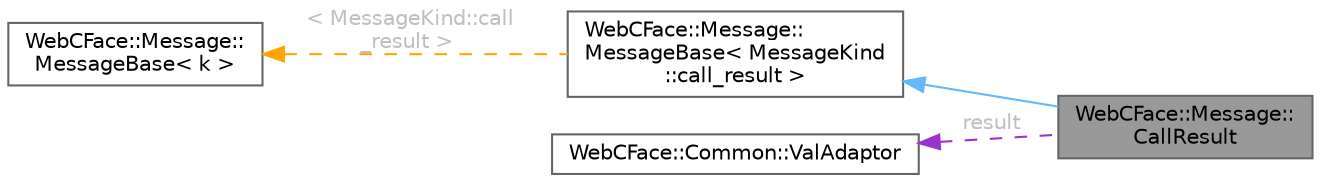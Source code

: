digraph "WebCFace::Message::CallResult"
{
 // LATEX_PDF_SIZE
  bgcolor="transparent";
  edge [fontname=Helvetica,fontsize=10,labelfontname=Helvetica,labelfontsize=10];
  node [fontname=Helvetica,fontsize=10,shape=box,height=0.2,width=0.4];
  rankdir="LR";
  Node1 [id="Node000001",label="WebCFace::Message::\lCallResult",height=0.2,width=0.4,color="gray40", fillcolor="grey60", style="filled", fontcolor="black",tooltip="関数呼び出しの応答2 (client(receiver)->server->client(caller))"];
  Node2 -> Node1 [id="edge1_Node000001_Node000002",dir="back",color="steelblue1",style="solid",tooltip=" "];
  Node2 [id="Node000002",label="WebCFace::Message::\lMessageBase\< MessageKind\l::call_result \>",height=0.2,width=0.4,color="gray40", fillcolor="white", style="filled",URL="$structWebCFace_1_1Message_1_1MessageBase.html",tooltip=" "];
  Node3 -> Node2 [id="edge2_Node000002_Node000003",dir="back",color="orange",style="dashed",tooltip=" ",label=" \< MessageKind::call\l_result \>",fontcolor="grey" ];
  Node3 [id="Node000003",label="WebCFace::Message::\lMessageBase\< k \>",height=0.2,width=0.4,color="gray40", fillcolor="white", style="filled",URL="$structWebCFace_1_1Message_1_1MessageBase.html",tooltip="型からkindを取得するためだけのベースクラス"];
  Node4 -> Node1 [id="edge3_Node000001_Node000004",dir="back",color="darkorchid3",style="dashed",tooltip=" ",label=" result",fontcolor="grey" ];
  Node4 [id="Node000004",label="WebCFace::Common::ValAdaptor",height=0.2,width=0.4,color="gray40", fillcolor="white", style="filled",URL="$classWebCFace_1_1Common_1_1ValAdaptor.html",tooltip=" "];
}
